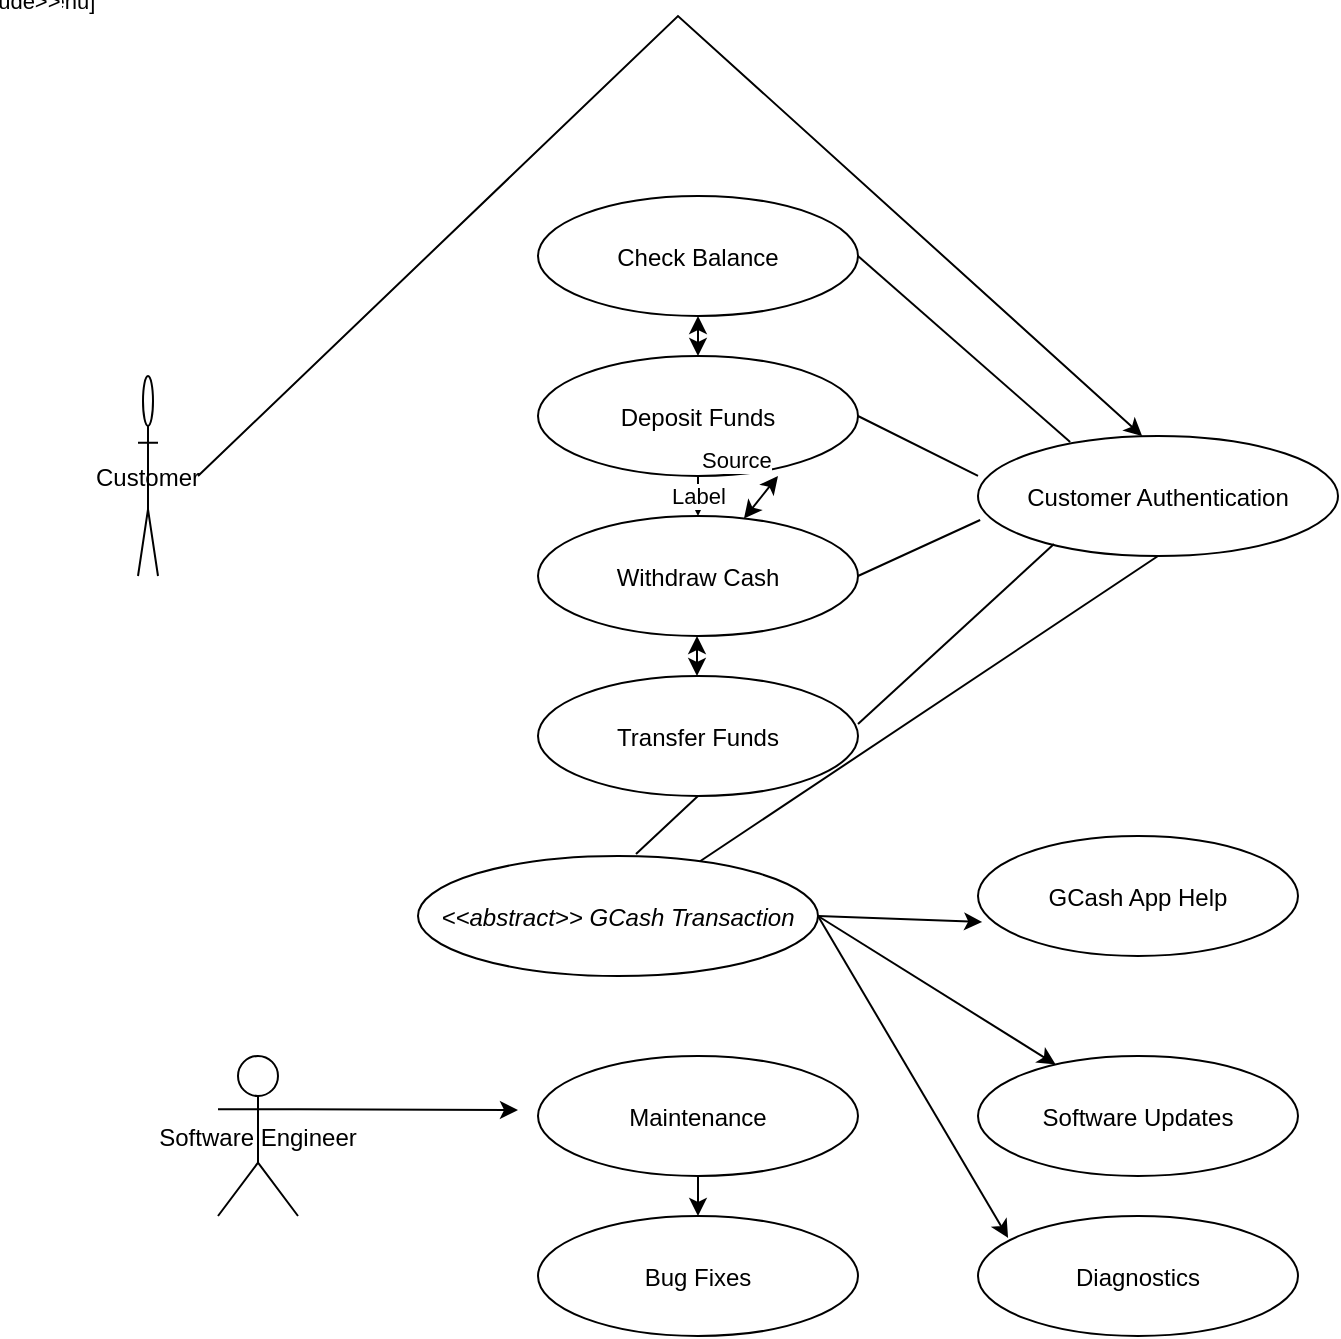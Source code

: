 <mxfile version="27.0.9">
  <diagram name="GCash Use Case Diagram" id="jl7bqBdHWChl8bQ9rKeO">
    <mxGraphModel dx="330672" dy="213883" grid="1" gridSize="10" guides="1" tooltips="1" connect="1" arrows="1" fold="1" page="1" pageScale="1" pageWidth="850" pageHeight="1100" math="0" shadow="0">
      <root>
        <mxCell id="0" />
        <mxCell id="1" parent="0" />
        <mxCell id="9kK1TR9snKwjTDDUv5EE-1" value="Customer" style="shape=umlActor;" vertex="1" parent="1">
          <mxGeometry x="20" y="110" width="10" height="100" as="geometry" />
        </mxCell>
        <mxCell id="9kK1TR9snKwjTDDUv5EE-2" value="Software Engineer" style="shape=umlActor;" vertex="1" parent="1">
          <mxGeometry x="60" y="450" width="40" height="80" as="geometry" />
        </mxCell>
        <mxCell id="9kK1TR9snKwjTDDUv5EE-3" value="Check Balance" style="ellipse;" vertex="1" parent="1">
          <mxGeometry x="220" y="20" width="160" height="60" as="geometry" />
        </mxCell>
        <mxCell id="9kK1TR9snKwjTDDUv5EE-4" value="Deposit Funds" style="ellipse;" vertex="1" parent="1">
          <mxGeometry x="220" y="100" width="160" height="60" as="geometry" />
        </mxCell>
        <mxCell id="9kK1TR9snKwjTDDUv5EE-5" value="Withdraw Cash" style="ellipse;" vertex="1" parent="1">
          <mxGeometry x="220" y="180" width="160" height="60" as="geometry" />
        </mxCell>
        <mxCell id="9kK1TR9snKwjTDDUv5EE-6" value="Transfer Funds" style="ellipse;" vertex="1" parent="1">
          <mxGeometry x="220" y="260" width="160" height="60" as="geometry" />
        </mxCell>
        <mxCell id="9kK1TR9snKwjTDDUv5EE-7" value="Customer Authentication" style="ellipse;" vertex="1" parent="1">
          <mxGeometry x="440" y="140" width="180" height="60" as="geometry" />
        </mxCell>
        <mxCell id="9kK1TR9snKwjTDDUv5EE-8" value="&lt;&lt;abstract&gt;&gt; GCash Transaction" style="ellipse;fontStyle=2;" vertex="1" parent="1">
          <mxGeometry x="160" y="350" width="200" height="60" as="geometry" />
        </mxCell>
        <mxCell id="9kK1TR9snKwjTDDUv5EE-9" value="GCash App Help" style="ellipse;" vertex="1" parent="1">
          <mxGeometry x="440" y="340" width="160" height="60" as="geometry" />
        </mxCell>
        <mxCell id="9kK1TR9snKwjTDDUv5EE-87" style="edgeStyle=orthogonalEdgeStyle;rounded=0;orthogonalLoop=1;jettySize=auto;html=1;exitX=0.5;exitY=1;exitDx=0;exitDy=0;entryX=0.5;entryY=0;entryDx=0;entryDy=0;" edge="1" parent="1" source="9kK1TR9snKwjTDDUv5EE-10" target="9kK1TR9snKwjTDDUv5EE-11">
          <mxGeometry relative="1" as="geometry" />
        </mxCell>
        <mxCell id="9kK1TR9snKwjTDDUv5EE-10" value="Maintenance" style="ellipse;" vertex="1" parent="1">
          <mxGeometry x="220" y="450" width="160" height="60" as="geometry" />
        </mxCell>
        <mxCell id="9kK1TR9snKwjTDDUv5EE-11" value="Bug Fixes" style="ellipse;" vertex="1" parent="1">
          <mxGeometry x="220" y="530" width="160" height="60" as="geometry" />
        </mxCell>
        <mxCell id="9kK1TR9snKwjTDDUv5EE-12" value="Software Updates" style="ellipse;" vertex="1" parent="1">
          <mxGeometry x="440" y="450" width="160" height="60" as="geometry" />
        </mxCell>
        <mxCell id="9kK1TR9snKwjTDDUv5EE-13" value="Diagnostics" style="ellipse;" vertex="1" parent="1">
          <mxGeometry x="440" y="530" width="160" height="60" as="geometry" />
        </mxCell>
        <mxCell id="9kK1TR9snKwjTDDUv5EE-14" style="endArrow=none;" edge="1" parent="1" source="9kK1TR9snKwjTDDUv5EE-1" target="9kK1TR9snKwjTDDUv5EE-3" />
        <mxCell id="9kK1TR9snKwjTDDUv5EE-15" style="endArrow=none;" edge="1" parent="1" source="9kK1TR9snKwjTDDUv5EE-1" target="9kK1TR9snKwjTDDUv5EE-4" />
        <mxCell id="9kK1TR9snKwjTDDUv5EE-16" style="endArrow=none;" edge="1" parent="1" source="9kK1TR9snKwjTDDUv5EE-1" target="9kK1TR9snKwjTDDUv5EE-5" />
        <mxCell id="9kK1TR9snKwjTDDUv5EE-17" style="endArrow=none;" edge="1" parent="1" source="9kK1TR9snKwjTDDUv5EE-1" target="9kK1TR9snKwjTDDUv5EE-6" />
        <mxCell id="9kK1TR9snKwjTDDUv5EE-18" value="&lt;&lt;include&gt;&gt;" style="dashed=1;endArrow=block;" edge="1" parent="1" source="9kK1TR9snKwjTDDUv5EE-3" target="9kK1TR9snKwjTDDUv5EE-7" />
        <mxCell id="9kK1TR9snKwjTDDUv5EE-19" value="&lt;&lt;include&gt;&gt;" style="dashed=1;endArrow=block;" edge="1" parent="1" source="9kK1TR9snKwjTDDUv5EE-4" target="9kK1TR9snKwjTDDUv5EE-7" />
        <mxCell id="9kK1TR9snKwjTDDUv5EE-20" value="&lt;&lt;include&gt;&gt;" style="dashed=1;endArrow=block;" edge="1" parent="1" source="9kK1TR9snKwjTDDUv5EE-5" target="9kK1TR9snKwjTDDUv5EE-7" />
        <mxCell id="9kK1TR9snKwjTDDUv5EE-21" value="&lt;&lt;include&gt;&gt;" style="dashed=1;endArrow=block;" edge="1" parent="1" source="9kK1TR9snKwjTDDUv5EE-6" target="9kK1TR9snKwjTDDUv5EE-7" />
        <mxCell id="9kK1TR9snKwjTDDUv5EE-22" value="&lt;&lt;extend&gt;&gt; [menu]" style="dashed=1;endArrow=block;" edge="1" parent="1" source="9kK1TR9snKwjTDDUv5EE-9" target="9kK1TR9snKwjTDDUv5EE-8" />
        <mxCell id="9kK1TR9snKwjTDDUv5EE-23" style="endArrow=none;" edge="1" parent="1" source="9kK1TR9snKwjTDDUv5EE-2" target="9kK1TR9snKwjTDDUv5EE-10" />
        <mxCell id="9kK1TR9snKwjTDDUv5EE-24" style="endArrow=none;" edge="1" parent="1" source="9kK1TR9snKwjTDDUv5EE-2" target="9kK1TR9snKwjTDDUv5EE-11" />
        <mxCell id="9kK1TR9snKwjTDDUv5EE-25" value="&lt;&lt;include&gt;&gt;" style="dashed=1;endArrow=block;" edge="1" parent="1" source="9kK1TR9snKwjTDDUv5EE-10" target="9kK1TR9snKwjTDDUv5EE-12" />
        <mxCell id="9kK1TR9snKwjTDDUv5EE-26" value="&lt;&lt;include&gt;&gt;" style="dashed=1;endArrow=block;" edge="1" parent="1" source="9kK1TR9snKwjTDDUv5EE-10" target="9kK1TR9snKwjTDDUv5EE-13" />
        <mxCell id="9kK1TR9snKwjTDDUv5EE-27" value="&lt;&lt;include&gt;&gt;" style="dashed=1;endArrow=block;" edge="1" parent="1" source="9kK1TR9snKwjTDDUv5EE-11" target="9kK1TR9snKwjTDDUv5EE-13" />
        <mxCell id="9kK1TR9snKwjTDDUv5EE-54" value="" style="endArrow=classic;html=1;rounded=0;entryX=0.5;entryY=0;entryDx=0;entryDy=0;exitX=0.5;exitY=1;exitDx=0;exitDy=0;" edge="1" parent="1" source="9kK1TR9snKwjTDDUv5EE-4" target="9kK1TR9snKwjTDDUv5EE-5">
          <mxGeometry relative="1" as="geometry">
            <mxPoint x="350" y="160" as="sourcePoint" />
            <mxPoint x="510" y="160" as="targetPoint" />
          </mxGeometry>
        </mxCell>
        <mxCell id="9kK1TR9snKwjTDDUv5EE-55" value="Label" style="edgeLabel;resizable=0;html=1;;align=center;verticalAlign=middle;" connectable="0" vertex="1" parent="9kK1TR9snKwjTDDUv5EE-54">
          <mxGeometry relative="1" as="geometry" />
        </mxCell>
        <mxCell id="9kK1TR9snKwjTDDUv5EE-56" value="Source" style="edgeLabel;resizable=0;html=1;;align=left;verticalAlign=bottom;" connectable="0" vertex="1" parent="9kK1TR9snKwjTDDUv5EE-54">
          <mxGeometry x="-1" relative="1" as="geometry" />
        </mxCell>
        <mxCell id="9kK1TR9snKwjTDDUv5EE-61" value="" style="endArrow=classic;startArrow=classic;html=1;rounded=0;entryX=0.5;entryY=1;entryDx=0;entryDy=0;exitX=0.5;exitY=0;exitDx=0;exitDy=0;" edge="1" parent="1" source="9kK1TR9snKwjTDDUv5EE-4" target="9kK1TR9snKwjTDDUv5EE-3">
          <mxGeometry width="50" height="50" relative="1" as="geometry">
            <mxPoint x="410" y="280" as="sourcePoint" />
            <mxPoint x="460" y="230" as="targetPoint" />
          </mxGeometry>
        </mxCell>
        <mxCell id="9kK1TR9snKwjTDDUv5EE-69" value="" style="endArrow=classic;startArrow=classic;html=1;rounded=0;entryX=0.5;entryY=1;entryDx=0;entryDy=0;exitX=0.5;exitY=0;exitDx=0;exitDy=0;" edge="1" parent="1">
          <mxGeometry width="50" height="50" relative="1" as="geometry">
            <mxPoint x="299.5" y="260" as="sourcePoint" />
            <mxPoint x="299.5" y="240" as="targetPoint" />
            <Array as="points">
              <mxPoint x="299.5" y="240" />
            </Array>
          </mxGeometry>
        </mxCell>
        <mxCell id="9kK1TR9snKwjTDDUv5EE-70" value="" style="endArrow=classic;startArrow=classic;html=1;rounded=0;entryX=0.5;entryY=1;entryDx=0;entryDy=0;" edge="1" parent="1" source="9kK1TR9snKwjTDDUv5EE-5">
          <mxGeometry width="50" height="50" relative="1" as="geometry">
            <mxPoint x="340" y="180" as="sourcePoint" />
            <mxPoint x="340" y="160" as="targetPoint" />
            <Array as="points">
              <mxPoint x="340" y="160" />
            </Array>
          </mxGeometry>
        </mxCell>
        <mxCell id="9kK1TR9snKwjTDDUv5EE-74" value="" style="endArrow=none;html=1;rounded=0;entryX=0.5;entryY=1;entryDx=0;entryDy=0;" edge="1" parent="1" source="9kK1TR9snKwjTDDUv5EE-8" target="9kK1TR9snKwjTDDUv5EE-7">
          <mxGeometry width="50" height="50" relative="1" as="geometry">
            <mxPoint x="410" y="380" as="sourcePoint" />
            <mxPoint x="460" y="330" as="targetPoint" />
          </mxGeometry>
        </mxCell>
        <mxCell id="9kK1TR9snKwjTDDUv5EE-75" value="" style="endArrow=none;html=1;rounded=0;entryX=0.211;entryY=0.9;entryDx=0;entryDy=0;entryPerimeter=0;exitX=1;exitY=0.4;exitDx=0;exitDy=0;exitPerimeter=0;" edge="1" parent="1" source="9kK1TR9snKwjTDDUv5EE-6" target="9kK1TR9snKwjTDDUv5EE-7">
          <mxGeometry width="50" height="50" relative="1" as="geometry">
            <mxPoint x="410" y="380" as="sourcePoint" />
            <mxPoint x="460" y="330" as="targetPoint" />
          </mxGeometry>
        </mxCell>
        <mxCell id="9kK1TR9snKwjTDDUv5EE-76" value="" style="endArrow=none;html=1;rounded=0;entryX=0.006;entryY=0.7;entryDx=0;entryDy=0;entryPerimeter=0;exitX=1;exitY=0.5;exitDx=0;exitDy=0;" edge="1" parent="1" source="9kK1TR9snKwjTDDUv5EE-5" target="9kK1TR9snKwjTDDUv5EE-7">
          <mxGeometry width="50" height="50" relative="1" as="geometry">
            <mxPoint x="410" y="380" as="sourcePoint" />
            <mxPoint x="460" y="330" as="targetPoint" />
          </mxGeometry>
        </mxCell>
        <mxCell id="9kK1TR9snKwjTDDUv5EE-77" value="" style="endArrow=none;html=1;rounded=0;entryX=0;entryY=0.333;entryDx=0;entryDy=0;entryPerimeter=0;exitX=1;exitY=0.5;exitDx=0;exitDy=0;" edge="1" parent="1" source="9kK1TR9snKwjTDDUv5EE-4" target="9kK1TR9snKwjTDDUv5EE-7">
          <mxGeometry width="50" height="50" relative="1" as="geometry">
            <mxPoint x="380" y="180" as="sourcePoint" />
            <mxPoint x="430" y="130" as="targetPoint" />
          </mxGeometry>
        </mxCell>
        <mxCell id="9kK1TR9snKwjTDDUv5EE-78" value="" style="endArrow=none;html=1;rounded=0;entryX=0.256;entryY=0.05;entryDx=0;entryDy=0;entryPerimeter=0;exitX=1;exitY=0.5;exitDx=0;exitDy=0;" edge="1" parent="1" source="9kK1TR9snKwjTDDUv5EE-3" target="9kK1TR9snKwjTDDUv5EE-7">
          <mxGeometry width="50" height="50" relative="1" as="geometry">
            <mxPoint x="410" y="180" as="sourcePoint" />
            <mxPoint x="460" y="130" as="targetPoint" />
          </mxGeometry>
        </mxCell>
        <mxCell id="9kK1TR9snKwjTDDUv5EE-80" value="" style="endArrow=classic;html=1;rounded=0;entryX=0.456;entryY=0;entryDx=0;entryDy=0;entryPerimeter=0;" edge="1" parent="1" target="9kK1TR9snKwjTDDUv5EE-7">
          <mxGeometry width="50" height="50" relative="1" as="geometry">
            <mxPoint x="50" y="160" as="sourcePoint" />
            <mxPoint x="460" y="130" as="targetPoint" />
            <Array as="points">
              <mxPoint x="290" y="-70" />
            </Array>
          </mxGeometry>
        </mxCell>
        <mxCell id="9kK1TR9snKwjTDDUv5EE-81" value="" style="endArrow=none;html=1;rounded=0;entryX=0.5;entryY=1;entryDx=0;entryDy=0;exitX=0.545;exitY=-0.017;exitDx=0;exitDy=0;exitPerimeter=0;" edge="1" parent="1" source="9kK1TR9snKwjTDDUv5EE-8" target="9kK1TR9snKwjTDDUv5EE-6">
          <mxGeometry width="50" height="50" relative="1" as="geometry">
            <mxPoint x="360" y="280" as="sourcePoint" />
            <mxPoint x="410" y="230" as="targetPoint" />
          </mxGeometry>
        </mxCell>
        <mxCell id="9kK1TR9snKwjTDDUv5EE-82" value="" style="endArrow=classic;html=1;rounded=0;entryX=0.013;entryY=0.717;entryDx=0;entryDy=0;entryPerimeter=0;" edge="1" parent="1" target="9kK1TR9snKwjTDDUv5EE-9">
          <mxGeometry width="50" height="50" relative="1" as="geometry">
            <mxPoint x="360" y="380" as="sourcePoint" />
            <mxPoint x="410" y="330" as="targetPoint" />
          </mxGeometry>
        </mxCell>
        <mxCell id="9kK1TR9snKwjTDDUv5EE-84" value="" style="endArrow=classic;html=1;rounded=0;" edge="1" parent="1" target="9kK1TR9snKwjTDDUv5EE-12">
          <mxGeometry width="50" height="50" relative="1" as="geometry">
            <mxPoint x="360" y="380" as="sourcePoint" />
            <mxPoint x="410" y="330" as="targetPoint" />
          </mxGeometry>
        </mxCell>
        <mxCell id="9kK1TR9snKwjTDDUv5EE-85" value="" style="endArrow=classic;html=1;rounded=0;entryX=0.094;entryY=0.183;entryDx=0;entryDy=0;entryPerimeter=0;" edge="1" parent="1" target="9kK1TR9snKwjTDDUv5EE-13">
          <mxGeometry width="50" height="50" relative="1" as="geometry">
            <mxPoint x="360" y="380" as="sourcePoint" />
            <mxPoint x="410" y="330" as="targetPoint" />
          </mxGeometry>
        </mxCell>
        <mxCell id="9kK1TR9snKwjTDDUv5EE-88" value="" style="endArrow=classic;html=1;rounded=0;exitX=1;exitY=0.333;exitDx=0;exitDy=0;exitPerimeter=0;" edge="1" parent="1" source="9kK1TR9snKwjTDDUv5EE-2">
          <mxGeometry width="50" height="50" relative="1" as="geometry">
            <mxPoint x="360" y="380" as="sourcePoint" />
            <mxPoint x="210" y="477" as="targetPoint" />
          </mxGeometry>
        </mxCell>
      </root>
    </mxGraphModel>
  </diagram>
</mxfile>
